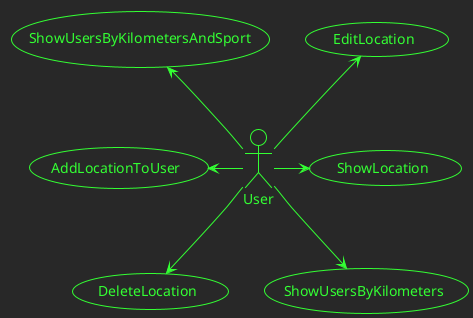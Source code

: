 @startuml publication

!theme crt-green

usecase AddLocationToUser as AL
usecase EditLocation as EL
usecase ShowLocation as SL
usecase DeleteLocation as DL
usecase ShowUsersByKilometers as SU
usecase ShowUsersByKilometersAndSport as SS

actor User as U

U -left-> AL
U -up-> EL
U -up-> SS
U -right-> SL
U -down-> DL
U -down-> SU

@enduml